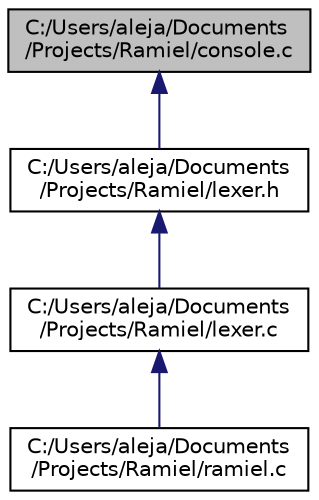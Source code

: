 digraph "C:/Users/aleja/Documents/Projects/Ramiel/console.c"
{
  edge [fontname="Helvetica",fontsize="10",labelfontname="Helvetica",labelfontsize="10"];
  node [fontname="Helvetica",fontsize="10",shape=record];
  Node2 [label="C:/Users/aleja/Documents\l/Projects/Ramiel/console.c",height=0.2,width=0.4,color="black", fillcolor="grey75", style="filled", fontcolor="black"];
  Node2 -> Node3 [dir="back",color="midnightblue",fontsize="10",style="solid"];
  Node3 [label="C:/Users/aleja/Documents\l/Projects/Ramiel/lexer.h",height=0.2,width=0.4,color="black", fillcolor="white", style="filled",URL="$lexer_8h.html"];
  Node3 -> Node4 [dir="back",color="midnightblue",fontsize="10",style="solid"];
  Node4 [label="C:/Users/aleja/Documents\l/Projects/Ramiel/lexer.c",height=0.2,width=0.4,color="black", fillcolor="white", style="filled",URL="$lexer_8c.html"];
  Node4 -> Node5 [dir="back",color="midnightblue",fontsize="10",style="solid"];
  Node5 [label="C:/Users/aleja/Documents\l/Projects/Ramiel/ramiel.c",height=0.2,width=0.4,color="black", fillcolor="white", style="filled",URL="$ramiel_8c.html"];
}
